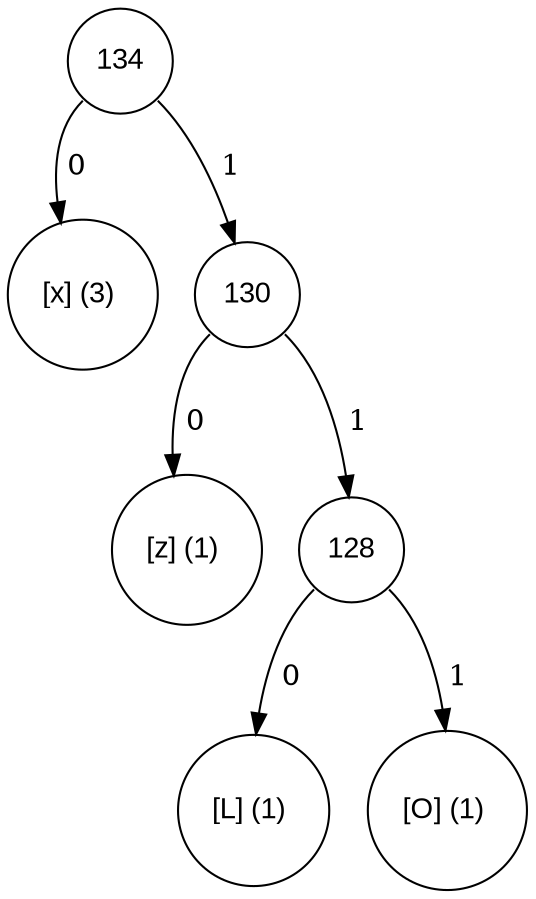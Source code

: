 digraph tree {
	node [fontname="Arial", shape="circle", width=0.5]; 

134:sw -> 120 [label = " 0"]; 
120 [label = "[x] (3) "]; 
134:se -> 130 [label = " 1"]; 
130 [label = "130"]; 
130:sw -> 122 [label = " 0"]; 
122 [label = "[z] (1) "]; 
130:se -> 128 [label = " 1"]; 
128 [label = "128"]; 
128:sw -> 76 [label = " 0"]; 
76 [label = "[L] (1) "]; 
128:se -> 79 [label = " 1"]; 
79 [label = "[O] (1) "]; 
}
